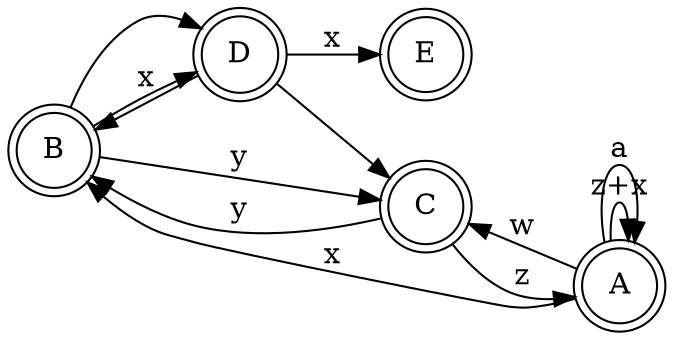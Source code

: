 digraph {
  rankdir=LR;
  node [shape = doublecircle,
  		peripheries = 2]; B C;
  node [shape = circle];
  START[label=A];
  START -> START[label="z+x"];
  START -> START[label=a];
  START -> B[label=x];
  START -> C[label=w];
  B -> C[label=y];
  C -> B[label=y];
  C -> START[label=z];
  B -> D;
  B -> D[label=x];
  D -> {B; C}
  D -> E[label=x];
}